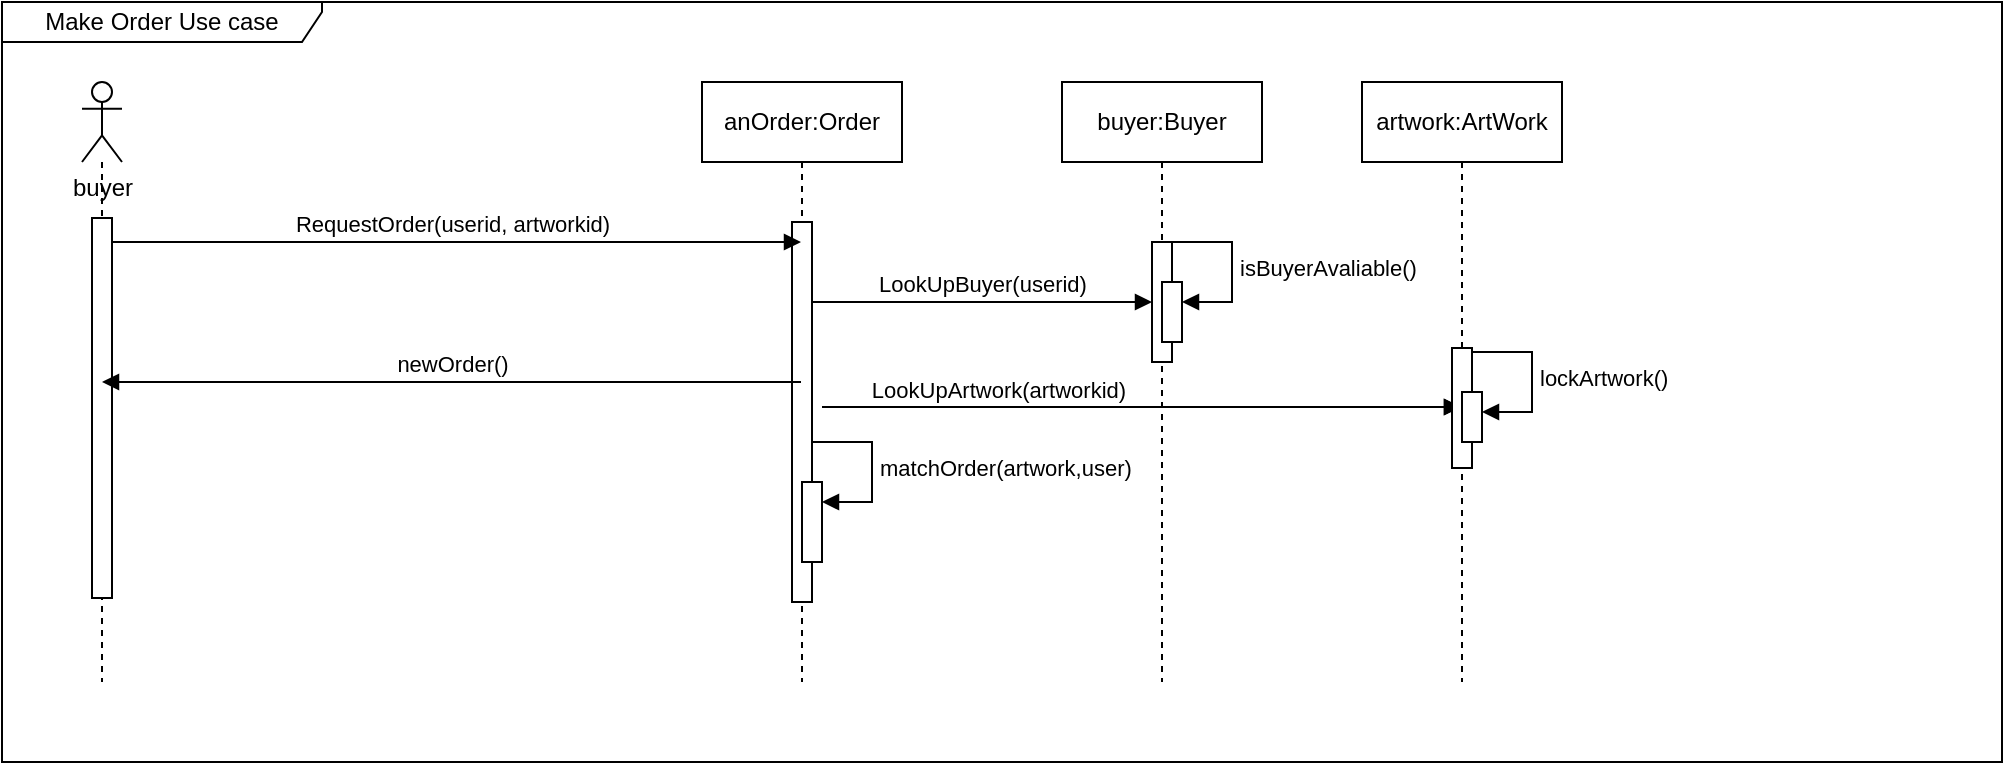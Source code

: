<mxfile version="26.1.1">
  <diagram name="Page-1" id="2YBvvXClWsGukQMizWep">
    <mxGraphModel dx="1440" dy="811" grid="1" gridSize="10" guides="1" tooltips="1" connect="1" arrows="1" fold="1" page="1" pageScale="1" pageWidth="850" pageHeight="1100" math="0" shadow="0">
      <root>
        <mxCell id="0" />
        <mxCell id="1" parent="0" />
        <mxCell id="aM9ryv3xv72pqoxQDRHE-1" value="anOrder:Order" style="shape=umlLifeline;perimeter=lifelinePerimeter;whiteSpace=wrap;html=1;container=0;dropTarget=0;collapsible=0;recursiveResize=0;outlineConnect=0;portConstraint=eastwest;newEdgeStyle={&quot;edgeStyle&quot;:&quot;elbowEdgeStyle&quot;,&quot;elbow&quot;:&quot;vertical&quot;,&quot;curved&quot;:0,&quot;rounded&quot;:0};" parent="1" vertex="1">
          <mxGeometry x="260" y="40" width="100" height="300" as="geometry" />
        </mxCell>
        <mxCell id="aM9ryv3xv72pqoxQDRHE-2" value="" style="html=1;points=[];perimeter=orthogonalPerimeter;outlineConnect=0;targetShapes=umlLifeline;portConstraint=eastwest;newEdgeStyle={&quot;edgeStyle&quot;:&quot;elbowEdgeStyle&quot;,&quot;elbow&quot;:&quot;vertical&quot;,&quot;curved&quot;:0,&quot;rounded&quot;:0};" parent="aM9ryv3xv72pqoxQDRHE-1" vertex="1">
          <mxGeometry x="45" y="70" width="10" height="190" as="geometry" />
        </mxCell>
        <mxCell id="aM9ryv3xv72pqoxQDRHE-5" value="buyer:Buyer" style="shape=umlLifeline;perimeter=lifelinePerimeter;whiteSpace=wrap;html=1;container=0;dropTarget=0;collapsible=0;recursiveResize=0;outlineConnect=0;portConstraint=eastwest;newEdgeStyle={&quot;edgeStyle&quot;:&quot;elbowEdgeStyle&quot;,&quot;elbow&quot;:&quot;vertical&quot;,&quot;curved&quot;:0,&quot;rounded&quot;:0};" parent="1" vertex="1">
          <mxGeometry x="440" y="40" width="100" height="300" as="geometry" />
        </mxCell>
        <mxCell id="aM9ryv3xv72pqoxQDRHE-6" value="" style="html=1;points=[];perimeter=orthogonalPerimeter;outlineConnect=0;targetShapes=umlLifeline;portConstraint=eastwest;newEdgeStyle={&quot;edgeStyle&quot;:&quot;elbowEdgeStyle&quot;,&quot;elbow&quot;:&quot;vertical&quot;,&quot;curved&quot;:0,&quot;rounded&quot;:0};" parent="aM9ryv3xv72pqoxQDRHE-5" vertex="1">
          <mxGeometry x="45" y="80" width="10" height="60" as="geometry" />
        </mxCell>
        <mxCell id="aM9ryv3xv72pqoxQDRHE-7" value="LookUpBuyer(userid)" style="html=1;verticalAlign=bottom;endArrow=block;edgeStyle=elbowEdgeStyle;elbow=vertical;curved=0;rounded=0;" parent="1" edge="1">
          <mxGeometry relative="1" as="geometry">
            <mxPoint x="315" y="150" as="sourcePoint" />
            <Array as="points">
              <mxPoint x="400" y="150" />
            </Array>
            <mxPoint x="485" y="150" as="targetPoint" />
          </mxGeometry>
        </mxCell>
        <mxCell id="hSenDdpzGNT74my3AxYJ-3" value="" style="shape=umlLifeline;perimeter=lifelinePerimeter;whiteSpace=wrap;html=1;container=1;dropTarget=0;collapsible=0;recursiveResize=0;outlineConnect=0;portConstraint=eastwest;newEdgeStyle={&quot;curved&quot;:0,&quot;rounded&quot;:0};participant=umlActor;" vertex="1" parent="1">
          <mxGeometry x="-50" y="40" width="20" height="300" as="geometry" />
        </mxCell>
        <mxCell id="hSenDdpzGNT74my3AxYJ-5" value="RequestOrder(userid, artworkid)" style="html=1;verticalAlign=bottom;endArrow=block;curved=0;rounded=0;" edge="1" parent="1">
          <mxGeometry width="80" relative="1" as="geometry">
            <mxPoint x="-40.5" y="120" as="sourcePoint" />
            <mxPoint x="309.5" y="120" as="targetPoint" />
          </mxGeometry>
        </mxCell>
        <mxCell id="hSenDdpzGNT74my3AxYJ-6" value="buyer" style="text;html=1;align=center;verticalAlign=middle;resizable=0;points=[];autosize=1;strokeColor=none;fillColor=none;" vertex="1" parent="1">
          <mxGeometry x="-65" y="78" width="50" height="30" as="geometry" />
        </mxCell>
        <mxCell id="hSenDdpzGNT74my3AxYJ-7" value="Make Order Use case" style="shape=umlFrame;whiteSpace=wrap;html=1;pointerEvents=0;width=160;height=20;" vertex="1" parent="1">
          <mxGeometry x="-90" width="1000" height="380" as="geometry" />
        </mxCell>
        <mxCell id="hSenDdpzGNT74my3AxYJ-8" value="" style="html=1;points=[];perimeter=orthogonalPerimeter;outlineConnect=0;targetShapes=umlLifeline;portConstraint=eastwest;newEdgeStyle={&quot;edgeStyle&quot;:&quot;elbowEdgeStyle&quot;,&quot;elbow&quot;:&quot;vertical&quot;,&quot;curved&quot;:0,&quot;rounded&quot;:0};" vertex="1" parent="1">
          <mxGeometry x="-45" y="108" width="10" height="190" as="geometry" />
        </mxCell>
        <mxCell id="hSenDdpzGNT74my3AxYJ-12" value="artwork:ArtWork" style="shape=umlLifeline;perimeter=lifelinePerimeter;whiteSpace=wrap;html=1;container=0;dropTarget=0;collapsible=0;recursiveResize=0;outlineConnect=0;portConstraint=eastwest;newEdgeStyle={&quot;edgeStyle&quot;:&quot;elbowEdgeStyle&quot;,&quot;elbow&quot;:&quot;vertical&quot;,&quot;curved&quot;:0,&quot;rounded&quot;:0};" vertex="1" parent="1">
          <mxGeometry x="590" y="40" width="100" height="300" as="geometry" />
        </mxCell>
        <mxCell id="hSenDdpzGNT74my3AxYJ-14" value="LookUpArtwork(artworkid)" style="html=1;verticalAlign=bottom;endArrow=block;edgeStyle=elbowEdgeStyle;elbow=vertical;curved=0;rounded=0;" edge="1" parent="1" source="hSenDdpzGNT74my3AxYJ-13" target="hSenDdpzGNT74my3AxYJ-12">
          <mxGeometry relative="1" as="geometry">
            <mxPoint x="320" y="202.5" as="sourcePoint" />
            <Array as="points">
              <mxPoint x="405" y="202.5" />
            </Array>
            <mxPoint x="490" y="202.5" as="targetPoint" />
          </mxGeometry>
        </mxCell>
        <mxCell id="hSenDdpzGNT74my3AxYJ-15" value="" style="html=1;verticalAlign=bottom;endArrow=block;edgeStyle=elbowEdgeStyle;elbow=vertical;curved=0;rounded=0;" edge="1" parent="1" target="hSenDdpzGNT74my3AxYJ-12">
          <mxGeometry relative="1" as="geometry">
            <mxPoint x="320" y="202.5" as="sourcePoint" />
            <Array as="points" />
            <mxPoint x="640" y="203" as="targetPoint" />
          </mxGeometry>
        </mxCell>
        <mxCell id="hSenDdpzGNT74my3AxYJ-13" value="" style="html=1;points=[];perimeter=orthogonalPerimeter;outlineConnect=0;targetShapes=umlLifeline;portConstraint=eastwest;newEdgeStyle={&quot;edgeStyle&quot;:&quot;elbowEdgeStyle&quot;,&quot;elbow&quot;:&quot;vertical&quot;,&quot;curved&quot;:0,&quot;rounded&quot;:0};" vertex="1" parent="1">
          <mxGeometry x="635" y="173" width="10" height="60" as="geometry" />
        </mxCell>
        <mxCell id="hSenDdpzGNT74my3AxYJ-19" value="" style="html=1;points=[[0,0,0,0,5],[0,1,0,0,-5],[1,0,0,0,5],[1,1,0,0,-5]];perimeter=orthogonalPerimeter;outlineConnect=0;targetShapes=umlLifeline;portConstraint=eastwest;newEdgeStyle={&quot;curved&quot;:0,&quot;rounded&quot;:0};" vertex="1" parent="1">
          <mxGeometry x="310" y="240" width="10" height="40" as="geometry" />
        </mxCell>
        <mxCell id="hSenDdpzGNT74my3AxYJ-20" value="matchOrder(artwork,user)" style="html=1;align=left;spacingLeft=2;endArrow=block;rounded=0;edgeStyle=orthogonalEdgeStyle;curved=0;rounded=0;" edge="1" target="hSenDdpzGNT74my3AxYJ-19" parent="1">
          <mxGeometry relative="1" as="geometry">
            <mxPoint x="315" y="220" as="sourcePoint" />
            <Array as="points">
              <mxPoint x="345" y="250" />
            </Array>
          </mxGeometry>
        </mxCell>
        <mxCell id="hSenDdpzGNT74my3AxYJ-21" value="newOrder()" style="html=1;verticalAlign=bottom;endArrow=block;curved=0;rounded=0;" edge="1" parent="1" source="aM9ryv3xv72pqoxQDRHE-1" target="hSenDdpzGNT74my3AxYJ-3">
          <mxGeometry width="80" relative="1" as="geometry">
            <mxPoint x="300" y="200" as="sourcePoint" />
            <mxPoint x="380" y="200" as="targetPoint" />
          </mxGeometry>
        </mxCell>
        <mxCell id="hSenDdpzGNT74my3AxYJ-22" value="" style="html=1;points=[[0,0,0,0,5],[0,1,0,0,-5],[1,0,0,0,5],[1,1,0,0,-5]];perimeter=orthogonalPerimeter;outlineConnect=0;targetShapes=umlLifeline;portConstraint=eastwest;newEdgeStyle={&quot;curved&quot;:0,&quot;rounded&quot;:0};" vertex="1" parent="1">
          <mxGeometry x="490" y="140" width="10" height="30" as="geometry" />
        </mxCell>
        <mxCell id="hSenDdpzGNT74my3AxYJ-23" value="isBuyerAvaliable()" style="html=1;align=left;spacingLeft=2;endArrow=block;rounded=0;edgeStyle=orthogonalEdgeStyle;curved=0;rounded=0;" edge="1" target="hSenDdpzGNT74my3AxYJ-22" parent="1">
          <mxGeometry relative="1" as="geometry">
            <mxPoint x="495" y="120" as="sourcePoint" />
            <Array as="points">
              <mxPoint x="525" y="150" />
            </Array>
          </mxGeometry>
        </mxCell>
        <mxCell id="hSenDdpzGNT74my3AxYJ-27" value="" style="html=1;points=[[0,0,0,0,5],[0,1,0,0,-5],[1,0,0,0,5],[1,1,0,0,-5]];perimeter=orthogonalPerimeter;outlineConnect=0;targetShapes=umlLifeline;portConstraint=eastwest;newEdgeStyle={&quot;curved&quot;:0,&quot;rounded&quot;:0};" vertex="1" parent="1">
          <mxGeometry x="640" y="195" width="10" height="25" as="geometry" />
        </mxCell>
        <mxCell id="hSenDdpzGNT74my3AxYJ-28" value="lockArtwork()" style="html=1;align=left;spacingLeft=2;endArrow=block;rounded=0;edgeStyle=orthogonalEdgeStyle;curved=0;rounded=0;" edge="1" target="hSenDdpzGNT74my3AxYJ-27" parent="1">
          <mxGeometry relative="1" as="geometry">
            <mxPoint x="645" y="175" as="sourcePoint" />
            <Array as="points">
              <mxPoint x="675" y="205" />
            </Array>
          </mxGeometry>
        </mxCell>
      </root>
    </mxGraphModel>
  </diagram>
</mxfile>
